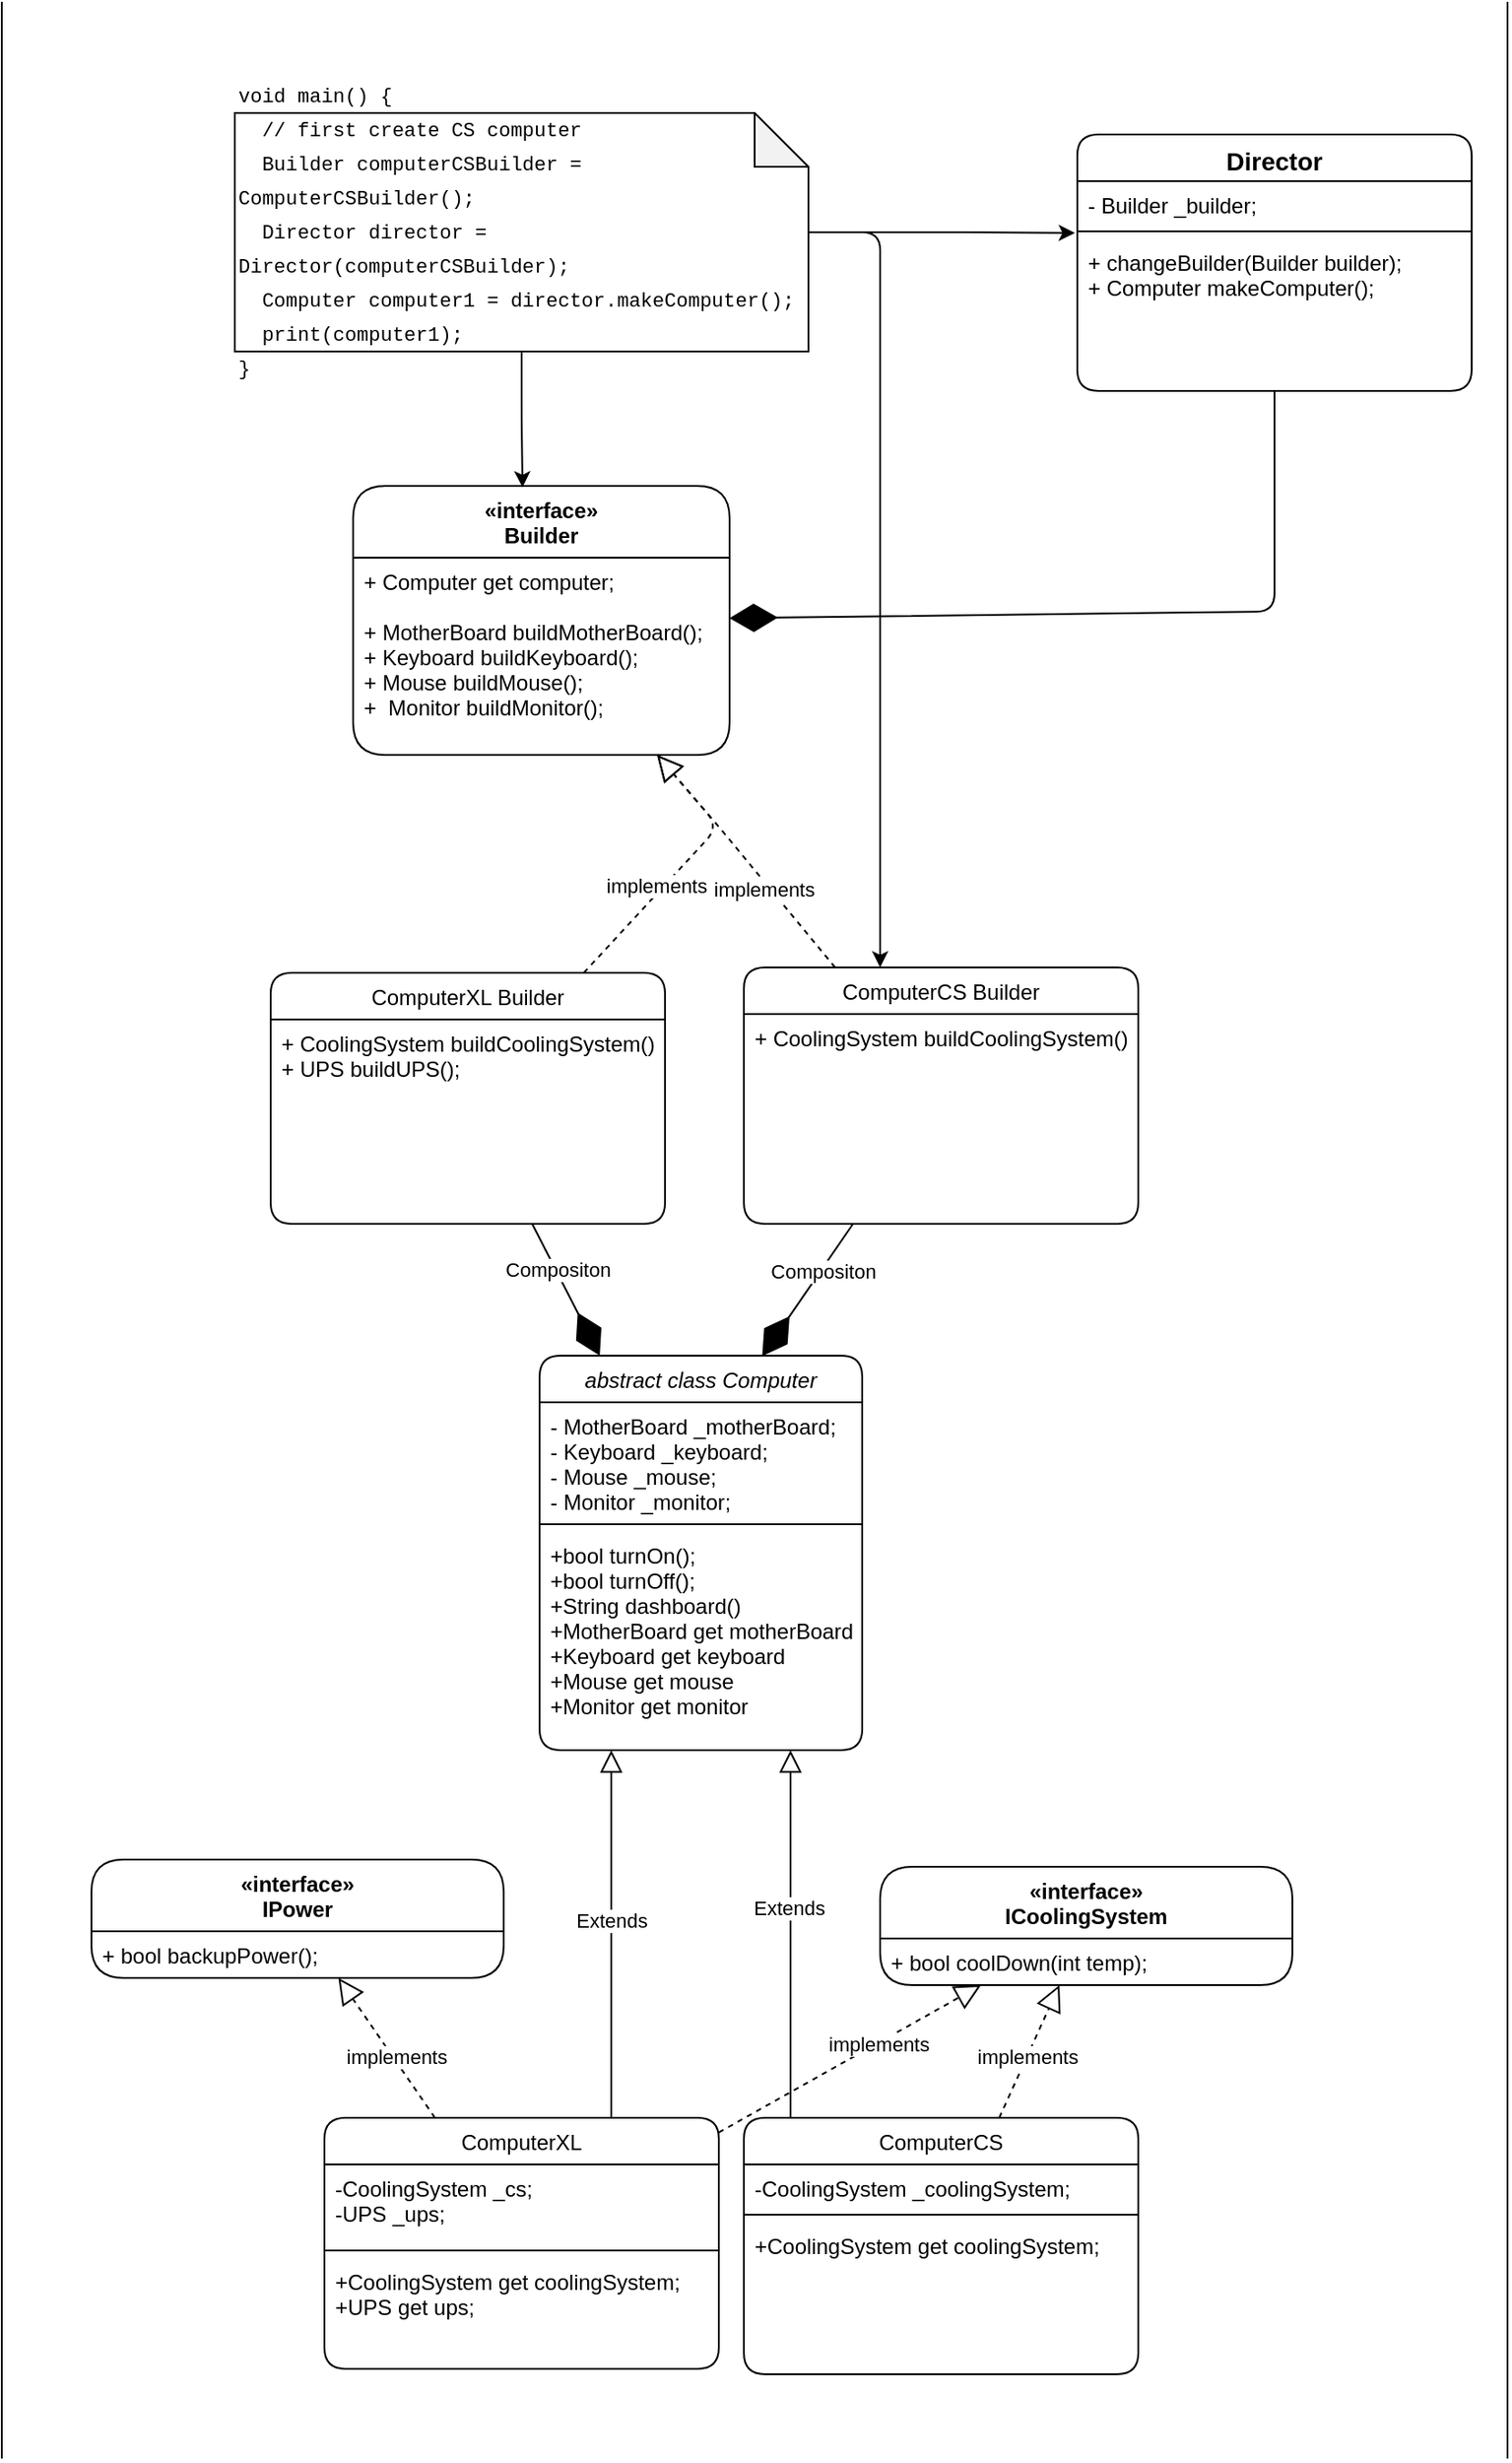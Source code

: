 <mxfile>
    <diagram id="C5RBs43oDa-KdzZeNtuy" name="Page-1">
        <mxGraphModel dx="456" dy="1667" grid="1" gridSize="10" guides="1" tooltips="1" connect="1" arrows="1" fold="1" page="1" pageScale="1" pageWidth="827" pageHeight="1169" background="none" math="0" shadow="0">
            <root>
                <mxCell id="WIyWlLk6GJQsqaUBKTNV-0"/>
                <mxCell id="WIyWlLk6GJQsqaUBKTNV-1" parent="WIyWlLk6GJQsqaUBKTNV-0"/>
                <mxCell id="zkfFHV4jXpPFQw0GAbJ--0" value="abstract class Computer" style="swimlane;fontStyle=2;align=center;verticalAlign=top;childLayout=stackLayout;horizontal=1;startSize=26;horizontalStack=0;resizeParent=1;resizeLast=0;collapsible=1;marginBottom=0;rounded=1;shadow=0;strokeWidth=1;swimlaneFillColor=default;" parent="WIyWlLk6GJQsqaUBKTNV-1" vertex="1">
                    <mxGeometry x="300" y="585" width="180" height="220" as="geometry">
                        <mxRectangle x="230" y="140" width="160" height="26" as="alternateBounds"/>
                    </mxGeometry>
                </mxCell>
                <mxCell id="zkfFHV4jXpPFQw0GAbJ--2" value="- MotherBoard _motherBoard;&#10;- Keyboard _keyboard;&#10;- Mouse _mouse;&#10;- Monitor _monitor;" style="text;align=left;verticalAlign=top;spacingLeft=4;spacingRight=4;overflow=hidden;rotatable=0;points=[[0,0.5],[1,0.5]];portConstraint=eastwest;rounded=1;shadow=0;html=0;fillColor=none;" parent="zkfFHV4jXpPFQw0GAbJ--0" vertex="1">
                    <mxGeometry y="26" width="180" height="64" as="geometry"/>
                </mxCell>
                <mxCell id="zkfFHV4jXpPFQw0GAbJ--4" value="" style="line;html=1;strokeWidth=1;align=left;verticalAlign=middle;spacingTop=-1;spacingLeft=3;spacingRight=3;rotatable=0;labelPosition=right;points=[];portConstraint=eastwest;rounded=1;" parent="zkfFHV4jXpPFQw0GAbJ--0" vertex="1">
                    <mxGeometry y="90" width="180" height="8" as="geometry"/>
                </mxCell>
                <mxCell id="zkfFHV4jXpPFQw0GAbJ--5" value="+bool turnOn();&#10;+bool turnOff();&#10;+String dashboard()&#10;+MotherBoard get motherBoard&#10;+Keyboard get keyboard&#10;+Mouse get mouse&#10;+Monitor get monitor" style="text;align=left;verticalAlign=top;spacingLeft=4;spacingRight=4;overflow=hidden;rotatable=0;points=[[0,0.5],[1,0.5]];portConstraint=eastwest;rounded=1;fillColor=none;" parent="zkfFHV4jXpPFQw0GAbJ--0" vertex="1">
                    <mxGeometry y="98" width="180" height="122" as="geometry"/>
                </mxCell>
                <mxCell id="zkfFHV4jXpPFQw0GAbJ--6" value="ComputerXL" style="swimlane;fontStyle=0;align=center;verticalAlign=top;childLayout=stackLayout;horizontal=1;startSize=26;horizontalStack=0;resizeParent=1;resizeLast=0;collapsible=1;marginBottom=0;rounded=1;shadow=0;strokeWidth=1;swimlaneFillColor=default;" parent="WIyWlLk6GJQsqaUBKTNV-1" vertex="1">
                    <mxGeometry x="180" y="1010" width="220" height="140" as="geometry">
                        <mxRectangle x="130" y="380" width="160" height="26" as="alternateBounds"/>
                    </mxGeometry>
                </mxCell>
                <mxCell id="zkfFHV4jXpPFQw0GAbJ--7" value="-CoolingSystem _cs;&#10;-UPS _ups;" style="text;align=left;verticalAlign=top;spacingLeft=4;spacingRight=4;overflow=hidden;rotatable=0;points=[[0,0.5],[1,0.5]];portConstraint=eastwest;rounded=1;" parent="zkfFHV4jXpPFQw0GAbJ--6" vertex="1">
                    <mxGeometry y="26" width="220" height="44" as="geometry"/>
                </mxCell>
                <mxCell id="zkfFHV4jXpPFQw0GAbJ--9" value="" style="line;html=1;strokeWidth=1;align=left;verticalAlign=middle;spacingTop=-1;spacingLeft=3;spacingRight=3;rotatable=0;labelPosition=right;points=[];portConstraint=eastwest;rounded=1;" parent="zkfFHV4jXpPFQw0GAbJ--6" vertex="1">
                    <mxGeometry y="70" width="220" height="8" as="geometry"/>
                </mxCell>
                <mxCell id="zkfFHV4jXpPFQw0GAbJ--11" value="+CoolingSystem get coolingSystem;&#10;+UPS get ups;" style="text;align=left;verticalAlign=top;spacingLeft=4;spacingRight=4;overflow=hidden;rotatable=0;points=[[0,0.5],[1,0.5]];portConstraint=eastwest;rounded=1;" parent="zkfFHV4jXpPFQw0GAbJ--6" vertex="1">
                    <mxGeometry y="78" width="220" height="62" as="geometry"/>
                </mxCell>
                <mxCell id="zkfFHV4jXpPFQw0GAbJ--12" value="" style="endArrow=block;endSize=10;endFill=0;shadow=0;strokeWidth=1;rounded=1;edgeStyle=elbowEdgeStyle;elbow=vertical;" parent="WIyWlLk6GJQsqaUBKTNV-1" source="zkfFHV4jXpPFQw0GAbJ--6" target="zkfFHV4jXpPFQw0GAbJ--0" edge="1">
                    <mxGeometry width="160" relative="1" as="geometry">
                        <mxPoint x="270" y="356" as="sourcePoint"/>
                        <mxPoint x="270" y="356" as="targetPoint"/>
                        <Array as="points">
                            <mxPoint x="340" y="980"/>
                            <mxPoint x="390" y="990"/>
                        </Array>
                    </mxGeometry>
                </mxCell>
                <mxCell id="qpAeISLTV_BrQSAtecfo-7" value="Extends" style="edgeLabel;html=1;align=center;verticalAlign=middle;resizable=0;points=[];rounded=1;" parent="zkfFHV4jXpPFQw0GAbJ--12" vertex="1" connectable="0">
                    <mxGeometry x="-0.314" y="1" relative="1" as="geometry">
                        <mxPoint x="1" y="-40" as="offset"/>
                    </mxGeometry>
                </mxCell>
                <mxCell id="zkfFHV4jXpPFQw0GAbJ--16" value="" style="endArrow=block;endSize=10;endFill=0;shadow=0;strokeWidth=1;rounded=1;edgeStyle=elbowEdgeStyle;elbow=vertical;" parent="WIyWlLk6GJQsqaUBKTNV-1" source="qpAeISLTV_BrQSAtecfo-0" target="zkfFHV4jXpPFQw0GAbJ--0" edge="1">
                    <mxGeometry width="160" relative="1" as="geometry">
                        <mxPoint x="480" y="553" as="sourcePoint"/>
                        <mxPoint x="380" y="424" as="targetPoint"/>
                        <Array as="points">
                            <mxPoint x="440" y="970"/>
                            <mxPoint x="390" y="990"/>
                            <mxPoint x="500" y="760"/>
                            <mxPoint x="420" y="750"/>
                            <mxPoint x="400" y="763"/>
                        </Array>
                    </mxGeometry>
                </mxCell>
                <mxCell id="qpAeISLTV_BrQSAtecfo-6" value="Extends" style="edgeLabel;html=1;align=center;verticalAlign=middle;resizable=0;points=[];rounded=1;" parent="zkfFHV4jXpPFQw0GAbJ--16" vertex="1" connectable="0">
                    <mxGeometry x="0.147" y="1" relative="1" as="geometry">
                        <mxPoint as="offset"/>
                    </mxGeometry>
                </mxCell>
                <mxCell id="qpAeISLTV_BrQSAtecfo-0" value="ComputerCS" style="swimlane;fontStyle=0;align=center;verticalAlign=top;childLayout=stackLayout;horizontal=1;startSize=26;horizontalStack=0;resizeParent=1;resizeLast=0;collapsible=1;marginBottom=0;rounded=1;shadow=0;strokeWidth=1;swimlaneFillColor=default;" parent="WIyWlLk6GJQsqaUBKTNV-1" vertex="1">
                    <mxGeometry x="414" y="1010" width="220" height="143" as="geometry">
                        <mxRectangle x="130" y="380" width="160" height="26" as="alternateBounds"/>
                    </mxGeometry>
                </mxCell>
                <mxCell id="qpAeISLTV_BrQSAtecfo-1" value="-CoolingSystem _coolingSystem;" style="text;align=left;verticalAlign=top;spacingLeft=4;spacingRight=4;overflow=hidden;rotatable=0;points=[[0,0.5],[1,0.5]];portConstraint=eastwest;rounded=1;" parent="qpAeISLTV_BrQSAtecfo-0" vertex="1">
                    <mxGeometry y="26" width="220" height="24" as="geometry"/>
                </mxCell>
                <mxCell id="qpAeISLTV_BrQSAtecfo-3" value="" style="line;html=1;strokeWidth=1;align=left;verticalAlign=middle;spacingTop=-1;spacingLeft=3;spacingRight=3;rotatable=0;labelPosition=right;points=[];portConstraint=eastwest;rounded=1;" parent="qpAeISLTV_BrQSAtecfo-0" vertex="1">
                    <mxGeometry y="50" width="220" height="8" as="geometry"/>
                </mxCell>
                <mxCell id="qpAeISLTV_BrQSAtecfo-5" value="+CoolingSystem get coolingSystem;" style="text;align=left;verticalAlign=top;spacingLeft=4;spacingRight=4;overflow=hidden;rotatable=0;points=[[0,0.5],[1,0.5]];portConstraint=eastwest;rounded=1;" parent="qpAeISLTV_BrQSAtecfo-0" vertex="1">
                    <mxGeometry y="58" width="220" height="26" as="geometry"/>
                </mxCell>
                <mxCell id="qpAeISLTV_BrQSAtecfo-12" value="«interface»&#10;ICoolingSystem" style="swimlane;fontStyle=1;align=center;verticalAlign=top;childLayout=stackLayout;horizontal=1;startSize=40;horizontalStack=0;resizeParent=1;resizeParentMax=0;resizeLast=0;collapsible=1;marginBottom=0;rounded=1;swimlaneFillColor=default;" parent="WIyWlLk6GJQsqaUBKTNV-1" vertex="1">
                    <mxGeometry x="490" y="870" width="230" height="66" as="geometry"/>
                </mxCell>
                <mxCell id="qpAeISLTV_BrQSAtecfo-15" value="+ bool coolDown(int temp);" style="text;strokeColor=none;fillColor=none;align=left;verticalAlign=top;spacingLeft=4;spacingRight=4;overflow=hidden;rotatable=0;points=[[0,0.5],[1,0.5]];portConstraint=eastwest;rounded=1;" parent="qpAeISLTV_BrQSAtecfo-12" vertex="1">
                    <mxGeometry y="40" width="230" height="26" as="geometry"/>
                </mxCell>
                <mxCell id="qpAeISLTV_BrQSAtecfo-17" value="" style="endArrow=block;dashed=1;endFill=0;endSize=12;html=1;rounded=1;" parent="WIyWlLk6GJQsqaUBKTNV-1" source="qpAeISLTV_BrQSAtecfo-0" target="qpAeISLTV_BrQSAtecfo-12" edge="1">
                    <mxGeometry width="160" relative="1" as="geometry">
                        <mxPoint x="390" y="833" as="sourcePoint"/>
                        <mxPoint x="630" y="863" as="targetPoint"/>
                        <Array as="points"/>
                    </mxGeometry>
                </mxCell>
                <mxCell id="qpAeISLTV_BrQSAtecfo-20" value="implements" style="edgeLabel;html=1;align=center;verticalAlign=middle;resizable=0;points=[];rounded=1;" parent="qpAeISLTV_BrQSAtecfo-17" vertex="1" connectable="0">
                    <mxGeometry x="-0.066" relative="1" as="geometry">
                        <mxPoint as="offset"/>
                    </mxGeometry>
                </mxCell>
                <mxCell id="qpAeISLTV_BrQSAtecfo-18" value="" style="endArrow=block;dashed=1;endFill=0;endSize=12;html=1;rounded=1;" parent="WIyWlLk6GJQsqaUBKTNV-1" source="zkfFHV4jXpPFQw0GAbJ--6" target="qpAeISLTV_BrQSAtecfo-12" edge="1">
                    <mxGeometry width="160" relative="1" as="geometry">
                        <mxPoint x="390" y="669" as="sourcePoint"/>
                        <mxPoint x="550" y="669" as="targetPoint"/>
                    </mxGeometry>
                </mxCell>
                <mxCell id="qpAeISLTV_BrQSAtecfo-19" value="implements" style="edgeLabel;html=1;align=center;verticalAlign=middle;resizable=0;points=[];rounded=1;" parent="qpAeISLTV_BrQSAtecfo-18" vertex="1" connectable="0">
                    <mxGeometry x="0.212" relative="1" as="geometry">
                        <mxPoint as="offset"/>
                    </mxGeometry>
                </mxCell>
                <mxCell id="qpAeISLTV_BrQSAtecfo-21" value="«interface»&#10;IPower" style="swimlane;fontStyle=1;align=center;verticalAlign=top;childLayout=stackLayout;horizontal=1;startSize=40;horizontalStack=0;resizeParent=1;resizeParentMax=0;resizeLast=0;collapsible=1;marginBottom=0;rounded=1;swimlaneFillColor=default;" parent="WIyWlLk6GJQsqaUBKTNV-1" vertex="1">
                    <mxGeometry x="50" y="866" width="230" height="66" as="geometry"/>
                </mxCell>
                <mxCell id="qpAeISLTV_BrQSAtecfo-23" value="+ bool backupPower();" style="text;strokeColor=none;fillColor=none;align=left;verticalAlign=top;spacingLeft=4;spacingRight=4;overflow=hidden;rotatable=0;points=[[0,0.5],[1,0.5]];portConstraint=eastwest;rounded=1;" parent="qpAeISLTV_BrQSAtecfo-21" vertex="1">
                    <mxGeometry y="40" width="230" height="26" as="geometry"/>
                </mxCell>
                <mxCell id="qpAeISLTV_BrQSAtecfo-24" value="" style="endArrow=block;dashed=1;endFill=0;endSize=12;html=1;rounded=1;" parent="WIyWlLk6GJQsqaUBKTNV-1" source="zkfFHV4jXpPFQw0GAbJ--6" target="qpAeISLTV_BrQSAtecfo-21" edge="1">
                    <mxGeometry width="160" relative="1" as="geometry">
                        <mxPoint x="90" y="737" as="sourcePoint"/>
                        <mxPoint x="250" y="737" as="targetPoint"/>
                    </mxGeometry>
                </mxCell>
                <mxCell id="qpAeISLTV_BrQSAtecfo-25" value="implements" style="edgeLabel;html=1;align=center;verticalAlign=middle;resizable=0;points=[];rounded=1;" parent="qpAeISLTV_BrQSAtecfo-24" vertex="1" connectable="0">
                    <mxGeometry x="-0.147" y="-1" relative="1" as="geometry">
                        <mxPoint as="offset"/>
                    </mxGeometry>
                </mxCell>
                <mxCell id="qpAeISLTV_BrQSAtecfo-26" value="«interface»&#10;Builder" style="swimlane;fontStyle=1;align=center;verticalAlign=top;childLayout=stackLayout;horizontal=1;startSize=40;horizontalStack=0;resizeParent=1;resizeParentMax=0;resizeLast=0;collapsible=1;marginBottom=0;rounded=1;swimlaneFillColor=default;" parent="WIyWlLk6GJQsqaUBKTNV-1" vertex="1">
                    <mxGeometry x="196" y="100" width="210" height="150" as="geometry"/>
                </mxCell>
                <mxCell id="qpAeISLTV_BrQSAtecfo-27" value="+ Computer get computer;&#10;&#10;+ MotherBoard buildMotherBoard();&#10;+ Keyboard buildKeyboard();&#10;+ Mouse buildMouse();&#10;+  Monitor buildMonitor();" style="text;strokeColor=none;fillColor=none;align=left;verticalAlign=top;spacingLeft=4;spacingRight=4;overflow=hidden;rotatable=0;points=[[0,0.5],[1,0.5]];portConstraint=eastwest;rounded=1;" parent="qpAeISLTV_BrQSAtecfo-26" vertex="1">
                    <mxGeometry y="40" width="210" height="110" as="geometry"/>
                </mxCell>
                <mxCell id="qpAeISLTV_BrQSAtecfo-28" value="ComputerXL Builder" style="swimlane;fontStyle=0;align=center;verticalAlign=top;childLayout=stackLayout;horizontal=1;startSize=26;horizontalStack=0;resizeParent=1;resizeLast=0;collapsible=1;marginBottom=0;rounded=1;shadow=0;strokeWidth=1;swimlaneFillColor=default;" parent="WIyWlLk6GJQsqaUBKTNV-1" vertex="1">
                    <mxGeometry x="150" y="371.5" width="220" height="140" as="geometry">
                        <mxRectangle x="130" y="380" width="160" height="26" as="alternateBounds"/>
                    </mxGeometry>
                </mxCell>
                <mxCell id="qpAeISLTV_BrQSAtecfo-31" value="+ CoolingSystem buildCoolingSystem();&#10;+ UPS buildUPS();" style="text;align=left;verticalAlign=top;spacingLeft=4;spacingRight=4;overflow=hidden;rotatable=0;points=[[0,0.5],[1,0.5]];portConstraint=eastwest;rounded=1;fillColor=none;" parent="qpAeISLTV_BrQSAtecfo-28" vertex="1">
                    <mxGeometry y="26" width="220" height="62" as="geometry"/>
                </mxCell>
                <mxCell id="qpAeISLTV_BrQSAtecfo-32" value="ComputerCS Builder" style="swimlane;fontStyle=0;align=center;verticalAlign=top;childLayout=stackLayout;horizontal=1;startSize=26;horizontalStack=0;resizeParent=1;resizeLast=0;collapsible=1;marginBottom=0;rounded=1;shadow=0;strokeWidth=1;fillColor=default;swimlaneFillColor=default;" parent="WIyWlLk6GJQsqaUBKTNV-1" vertex="1">
                    <mxGeometry x="414" y="368.5" width="220" height="143" as="geometry">
                        <mxRectangle x="130" y="380" width="160" height="26" as="alternateBounds"/>
                    </mxGeometry>
                </mxCell>
                <mxCell id="qpAeISLTV_BrQSAtecfo-35" value="+ CoolingSystem buildCoolingSystem();&#10;" style="text;align=left;verticalAlign=top;spacingLeft=4;spacingRight=4;overflow=hidden;rotatable=0;points=[[0,0.5],[1,0.5]];portConstraint=eastwest;rounded=1;fillColor=none;" parent="qpAeISLTV_BrQSAtecfo-32" vertex="1">
                    <mxGeometry y="26" width="220" height="26" as="geometry"/>
                </mxCell>
                <mxCell id="qpAeISLTV_BrQSAtecfo-36" value="" style="endArrow=block;dashed=1;endFill=0;endSize=12;html=1;rounded=1;" parent="WIyWlLk6GJQsqaUBKTNV-1" source="qpAeISLTV_BrQSAtecfo-28" target="qpAeISLTV_BrQSAtecfo-26" edge="1">
                    <mxGeometry width="160" relative="1" as="geometry">
                        <mxPoint x="330" y="390" as="sourcePoint"/>
                        <mxPoint x="490" y="390" as="targetPoint"/>
                        <Array as="points">
                            <mxPoint x="400" y="290"/>
                        </Array>
                    </mxGeometry>
                </mxCell>
                <mxCell id="qpAeISLTV_BrQSAtecfo-37" value="implements" style="edgeLabel;html=1;align=center;verticalAlign=middle;resizable=0;points=[];rounded=1;" parent="qpAeISLTV_BrQSAtecfo-36" vertex="1" connectable="0">
                    <mxGeometry x="-0.233" y="3" relative="1" as="geometry">
                        <mxPoint as="offset"/>
                    </mxGeometry>
                </mxCell>
                <mxCell id="qpAeISLTV_BrQSAtecfo-38" value="" style="endArrow=block;dashed=1;endFill=0;endSize=12;html=1;rounded=1;" parent="WIyWlLk6GJQsqaUBKTNV-1" source="qpAeISLTV_BrQSAtecfo-32" target="qpAeISLTV_BrQSAtecfo-26" edge="1">
                    <mxGeometry width="160" relative="1" as="geometry">
                        <mxPoint x="321.818" y="360" as="sourcePoint"/>
                        <mxPoint x="376.364" y="240" as="targetPoint"/>
                        <Array as="points">
                            <mxPoint x="400" y="290"/>
                        </Array>
                    </mxGeometry>
                </mxCell>
                <mxCell id="qpAeISLTV_BrQSAtecfo-39" value="implements" style="edgeLabel;html=1;align=center;verticalAlign=middle;resizable=0;points=[];rounded=1;" parent="qpAeISLTV_BrQSAtecfo-38" vertex="1" connectable="0">
                    <mxGeometry x="-0.233" y="3" relative="1" as="geometry">
                        <mxPoint as="offset"/>
                    </mxGeometry>
                </mxCell>
                <mxCell id="qpAeISLTV_BrQSAtecfo-40" value="" style="endArrow=diamondThin;endFill=1;endSize=24;html=1;rounded=1;entryX=0.69;entryY=0.001;entryDx=0;entryDy=0;entryPerimeter=0;" parent="WIyWlLk6GJQsqaUBKTNV-1" source="qpAeISLTV_BrQSAtecfo-32" target="zkfFHV4jXpPFQw0GAbJ--0" edge="1">
                    <mxGeometry width="160" relative="1" as="geometry">
                        <mxPoint x="590" y="450" as="sourcePoint"/>
                        <mxPoint x="750" y="450" as="targetPoint"/>
                    </mxGeometry>
                </mxCell>
                <mxCell id="qpAeISLTV_BrQSAtecfo-41" value="Compositon" style="edgeLabel;html=1;align=center;verticalAlign=middle;resizable=0;points=[];rounded=1;" parent="qpAeISLTV_BrQSAtecfo-40" vertex="1" connectable="0">
                    <mxGeometry x="-0.292" y="1" relative="1" as="geometry">
                        <mxPoint as="offset"/>
                    </mxGeometry>
                </mxCell>
                <mxCell id="qpAeISLTV_BrQSAtecfo-42" value="" style="endArrow=diamondThin;endFill=1;endSize=24;html=1;rounded=1;" parent="WIyWlLk6GJQsqaUBKTNV-1" source="qpAeISLTV_BrQSAtecfo-28" target="zkfFHV4jXpPFQw0GAbJ--0" edge="1">
                    <mxGeometry width="160" relative="1" as="geometry">
                        <mxPoint x="279.997" y="480" as="sourcePoint"/>
                        <mxPoint x="231.509" y="577" as="targetPoint"/>
                    </mxGeometry>
                </mxCell>
                <mxCell id="qpAeISLTV_BrQSAtecfo-43" value="Compositon" style="edgeLabel;html=1;align=center;verticalAlign=middle;resizable=0;points=[];rounded=1;" parent="qpAeISLTV_BrQSAtecfo-42" vertex="1" connectable="0">
                    <mxGeometry x="-0.292" y="1" relative="1" as="geometry">
                        <mxPoint as="offset"/>
                    </mxGeometry>
                </mxCell>
                <mxCell id="qpAeISLTV_BrQSAtecfo-46" value="Director" style="swimlane;fontStyle=1;align=center;verticalAlign=top;childLayout=stackLayout;horizontal=1;startSize=26;horizontalStack=0;resizeParent=1;resizeLast=0;collapsible=1;marginBottom=0;rounded=1;shadow=0;strokeWidth=1;fontSize=14;swimlaneFillColor=default;" parent="WIyWlLk6GJQsqaUBKTNV-1" vertex="1">
                    <mxGeometry x="600" y="-96" width="220" height="143" as="geometry">
                        <mxRectangle x="130" y="380" width="160" height="26" as="alternateBounds"/>
                    </mxGeometry>
                </mxCell>
                <mxCell id="qpAeISLTV_BrQSAtecfo-47" value="- Builder _builder;" style="text;align=left;verticalAlign=top;spacingLeft=4;spacingRight=4;overflow=hidden;rotatable=0;points=[[0,0.5],[1,0.5]];portConstraint=eastwest;rounded=1;" parent="qpAeISLTV_BrQSAtecfo-46" vertex="1">
                    <mxGeometry y="26" width="220" height="24" as="geometry"/>
                </mxCell>
                <mxCell id="qpAeISLTV_BrQSAtecfo-48" value="" style="line;html=1;strokeWidth=1;align=left;verticalAlign=middle;spacingTop=-1;spacingLeft=3;spacingRight=3;rotatable=0;labelPosition=right;points=[];portConstraint=eastwest;rounded=1;" parent="qpAeISLTV_BrQSAtecfo-46" vertex="1">
                    <mxGeometry y="50" width="220" height="8" as="geometry"/>
                </mxCell>
                <mxCell id="qpAeISLTV_BrQSAtecfo-49" value="+ changeBuilder(Builder builder);&#10;+ Computer makeComputer();" style="text;align=left;verticalAlign=top;spacingLeft=4;spacingRight=4;overflow=hidden;rotatable=0;points=[[0,0.5],[1,0.5]];portConstraint=eastwest;rounded=1;" parent="qpAeISLTV_BrQSAtecfo-46" vertex="1">
                    <mxGeometry y="58" width="220" height="62" as="geometry"/>
                </mxCell>
                <mxCell id="qpAeISLTV_BrQSAtecfo-50" value="" style="endArrow=diamondThin;endFill=1;endSize=24;html=1;rounded=1;fontSize=14;" parent="WIyWlLk6GJQsqaUBKTNV-1" source="qpAeISLTV_BrQSAtecfo-46" target="qpAeISLTV_BrQSAtecfo-26" edge="1">
                    <mxGeometry width="160" relative="1" as="geometry">
                        <mxPoint x="550" y="160" as="sourcePoint"/>
                        <mxPoint x="710" y="160" as="targetPoint"/>
                        <Array as="points">
                            <mxPoint x="710" y="170"/>
                        </Array>
                    </mxGeometry>
                </mxCell>
                <mxCell id="qpAeISLTV_BrQSAtecfo-52" style="edgeStyle=orthogonalEdgeStyle;rounded=1;orthogonalLoop=1;jettySize=auto;html=1;entryX=-0.006;entryY=-0.05;entryDx=0;entryDy=0;entryPerimeter=0;fontSize=11;fontColor=#000000;" parent="WIyWlLk6GJQsqaUBKTNV-1" source="qpAeISLTV_BrQSAtecfo-51" target="qpAeISLTV_BrQSAtecfo-49" edge="1">
                    <mxGeometry relative="1" as="geometry"/>
                </mxCell>
                <mxCell id="qpAeISLTV_BrQSAtecfo-53" style="edgeStyle=orthogonalEdgeStyle;rounded=1;orthogonalLoop=1;jettySize=auto;html=1;entryX=0.45;entryY=0.005;entryDx=0;entryDy=0;entryPerimeter=0;fontSize=11;fontColor=#000000;" parent="WIyWlLk6GJQsqaUBKTNV-1" source="qpAeISLTV_BrQSAtecfo-51" target="qpAeISLTV_BrQSAtecfo-26" edge="1">
                    <mxGeometry relative="1" as="geometry"/>
                </mxCell>
                <mxCell id="qpAeISLTV_BrQSAtecfo-54" style="edgeStyle=orthogonalEdgeStyle;rounded=1;orthogonalLoop=1;jettySize=auto;html=1;fontSize=11;fontColor=#000000;" parent="WIyWlLk6GJQsqaUBKTNV-1" source="qpAeISLTV_BrQSAtecfo-51" target="qpAeISLTV_BrQSAtecfo-32" edge="1">
                    <mxGeometry relative="1" as="geometry">
                        <mxPoint x="200" y="370" as="targetPoint"/>
                        <Array as="points">
                            <mxPoint x="490" y="80"/>
                            <mxPoint x="490" y="80"/>
                        </Array>
                    </mxGeometry>
                </mxCell>
                <mxCell id="qpAeISLTV_BrQSAtecfo-51" value="&lt;div style=&quot;font-family: &amp;#34;consolas&amp;#34; , &amp;#34;courier new&amp;#34; , monospace ; line-height: 19px ; font-size: 11px&quot;&gt;&lt;div&gt;void main() {&lt;/div&gt;&lt;div&gt;&amp;nbsp; // first create CS computer&lt;/div&gt;&lt;div&gt;&amp;nbsp; Builder computerCSBuilder = ComputerCSBuilder();&lt;/div&gt;&lt;div&gt;&amp;nbsp; Director director = Director(computerCSBuilder);&lt;/div&gt;&lt;div&gt;&amp;nbsp; Computer computer1 = director.makeComputer();&lt;/div&gt;&lt;div&gt;&amp;nbsp; print(computer1);&lt;/div&gt;&lt;div&gt;}&lt;/div&gt;&lt;/div&gt;" style="shape=note;whiteSpace=wrap;html=1;backgroundOutline=1;darkOpacity=0.05;fontSize=14;align=left;rounded=1;" parent="WIyWlLk6GJQsqaUBKTNV-1" vertex="1">
                    <mxGeometry x="130" y="-108" width="320" height="133" as="geometry"/>
                </mxCell>
                <mxCell id="qpAeISLTV_BrQSAtecfo-58" value="" style="endArrow=none;html=1;rounded=1;fontSize=11;fontColor=#000000;" parent="WIyWlLk6GJQsqaUBKTNV-1" edge="1">
                    <mxGeometry width="50" height="50" relative="1" as="geometry">
                        <mxPoint y="1200" as="sourcePoint"/>
                        <mxPoint y="-170" as="targetPoint"/>
                    </mxGeometry>
                </mxCell>
                <mxCell id="qpAeISLTV_BrQSAtecfo-59" value="" style="endArrow=none;html=1;rounded=1;fontSize=11;fontColor=#000000;" parent="WIyWlLk6GJQsqaUBKTNV-1" edge="1">
                    <mxGeometry width="50" height="50" relative="1" as="geometry">
                        <mxPoint x="840" y="1200" as="sourcePoint"/>
                        <mxPoint x="840" y="-170" as="targetPoint"/>
                    </mxGeometry>
                </mxCell>
            </root>
        </mxGraphModel>
    </diagram>
</mxfile>